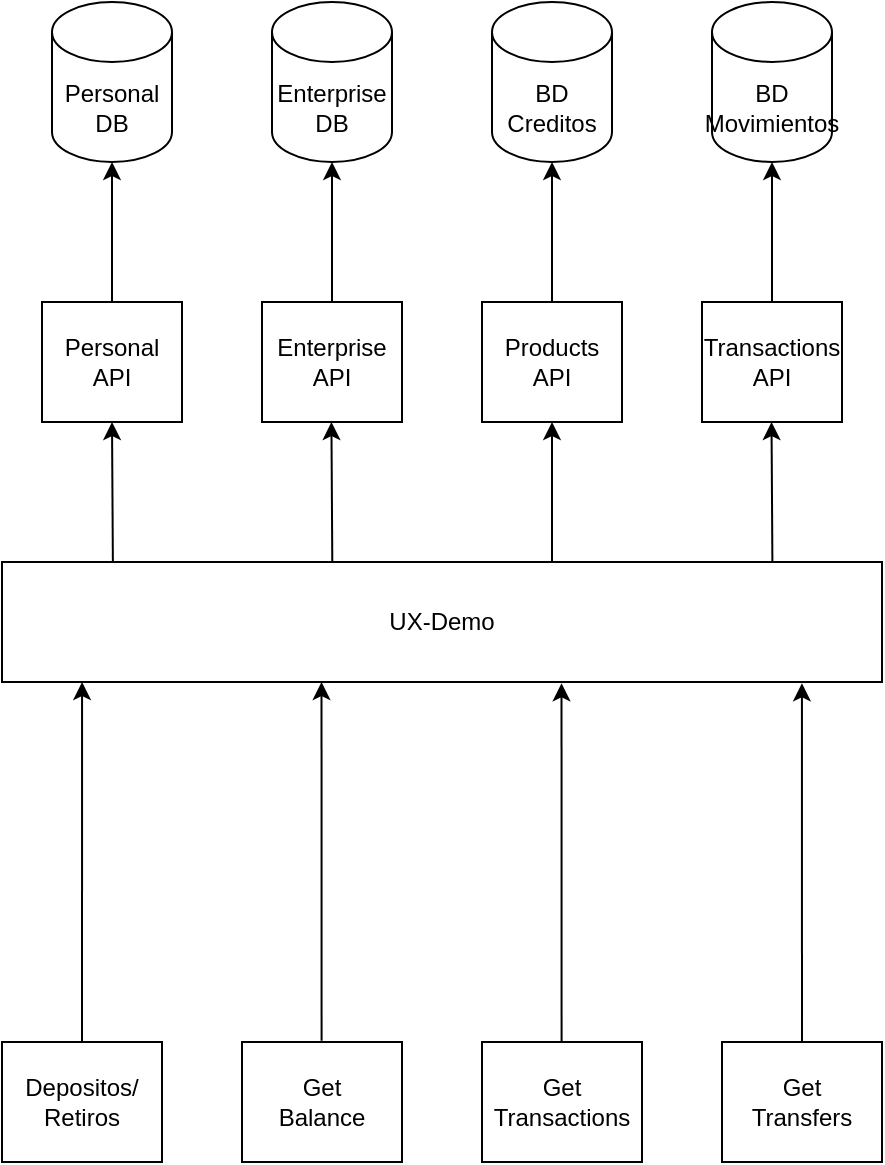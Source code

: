 <mxfile version="17.4.5" type="device" pages="2"><diagram id="IuZ8UtIoADJ6K-cjk_1B" name="Page-1"><mxGraphModel dx="1006" dy="667" grid="1" gridSize="10" guides="1" tooltips="1" connect="1" arrows="1" fold="1" page="1" pageScale="1" pageWidth="827" pageHeight="1169" math="0" shadow="0"><root><mxCell id="0"/><mxCell id="1" parent="0"/><mxCell id="a_QQHa1EiUxBRfrHj9vG-1" value="Personal DB" style="shape=cylinder3;whiteSpace=wrap;html=1;boundedLbl=1;backgroundOutline=1;size=15;" parent="1" vertex="1"><mxGeometry x="65" y="160" width="60" height="80" as="geometry"/></mxCell><mxCell id="a_QQHa1EiUxBRfrHj9vG-2" value="BD Creditos" style="shape=cylinder3;whiteSpace=wrap;html=1;boundedLbl=1;backgroundOutline=1;size=15;" parent="1" vertex="1"><mxGeometry x="285" y="160" width="60" height="80" as="geometry"/></mxCell><mxCell id="a_QQHa1EiUxBRfrHj9vG-3" value="Depositos/&lt;br&gt;Retiros" style="rounded=0;whiteSpace=wrap;html=1;" parent="1" vertex="1"><mxGeometry x="40" y="680" width="80" height="60" as="geometry"/></mxCell><mxCell id="a_QQHa1EiUxBRfrHj9vG-5" value="Get&lt;br&gt;Balance" style="rounded=0;whiteSpace=wrap;html=1;" parent="1" vertex="1"><mxGeometry x="160" y="680" width="80" height="60" as="geometry"/></mxCell><mxCell id="a_QQHa1EiUxBRfrHj9vG-8" value="" style="endArrow=classic;html=1;rounded=0;exitX=0.5;exitY=0;exitDx=0;exitDy=0;entryX=0.091;entryY=1;entryDx=0;entryDy=0;entryPerimeter=0;" parent="1" source="a_QQHa1EiUxBRfrHj9vG-3" target="a_QQHa1EiUxBRfrHj9vG-10" edge="1"><mxGeometry width="50" height="50" relative="1" as="geometry"><mxPoint x="50" y="610" as="sourcePoint"/><mxPoint x="100" y="560" as="targetPoint"/></mxGeometry></mxCell><mxCell id="a_QQHa1EiUxBRfrHj9vG-10" value="UX-Demo" style="rounded=0;whiteSpace=wrap;html=1;" parent="1" vertex="1"><mxGeometry x="40" y="440" width="440" height="60" as="geometry"/></mxCell><mxCell id="a_QQHa1EiUxBRfrHj9vG-11" value="Products API" style="rounded=0;whiteSpace=wrap;html=1;" parent="1" vertex="1"><mxGeometry x="280" y="310" width="70" height="60" as="geometry"/></mxCell><mxCell id="a_QQHa1EiUxBRfrHj9vG-13" value="" style="endArrow=classic;html=1;rounded=0;entryX=0.5;entryY=1;entryDx=0;entryDy=0;entryPerimeter=0;" parent="1" edge="1" target="a_QQHa1EiUxBRfrHj9vG-2" source="a_QQHa1EiUxBRfrHj9vG-11"><mxGeometry width="50" height="50" relative="1" as="geometry"><mxPoint x="419.5" y="410" as="sourcePoint"/><mxPoint x="419.5" y="260" as="targetPoint"/></mxGeometry></mxCell><mxCell id="a_QQHa1EiUxBRfrHj9vG-17" value="BD Movimientos" style="shape=cylinder3;whiteSpace=wrap;html=1;boundedLbl=1;backgroundOutline=1;size=15;" parent="1" vertex="1"><mxGeometry x="395" y="160" width="60" height="80" as="geometry"/></mxCell><mxCell id="a_QQHa1EiUxBRfrHj9vG-18" value="Get Transactions" style="rounded=0;whiteSpace=wrap;html=1;" parent="1" vertex="1"><mxGeometry x="280" y="680" width="80" height="60" as="geometry"/></mxCell><mxCell id="a_QQHa1EiUxBRfrHj9vG-20" value="Transactions &lt;br&gt;API" style="rounded=0;whiteSpace=wrap;html=1;" parent="1" vertex="1"><mxGeometry x="390" y="310" width="70" height="60" as="geometry"/></mxCell><mxCell id="a_QQHa1EiUxBRfrHj9vG-21" value="" style="endArrow=classic;html=1;rounded=0;exitX=0.5;exitY=0;exitDx=0;exitDy=0;entryX=0.5;entryY=1;entryDx=0;entryDy=0;entryPerimeter=0;" parent="1" edge="1" target="a_QQHa1EiUxBRfrHj9vG-17" source="a_QQHa1EiUxBRfrHj9vG-20"><mxGeometry width="50" height="50" relative="1" as="geometry"><mxPoint x="429.66" y="310" as="sourcePoint"/><mxPoint x="430" y="240" as="targetPoint"/></mxGeometry></mxCell><mxCell id="KYuFJ9629U5doPVNfK1--2" value="Get&lt;br&gt;Transfers" style="rounded=0;whiteSpace=wrap;html=1;" vertex="1" parent="1"><mxGeometry x="400" y="680" width="80" height="60" as="geometry"/></mxCell><mxCell id="KYuFJ9629U5doPVNfK1--3" value="" style="endArrow=classic;html=1;rounded=0;exitX=0.5;exitY=0;exitDx=0;exitDy=0;entryX=0.909;entryY=1.011;entryDx=0;entryDy=0;entryPerimeter=0;" edge="1" parent="1" source="KYuFJ9629U5doPVNfK1--2" target="a_QQHa1EiUxBRfrHj9vG-10"><mxGeometry width="50" height="50" relative="1" as="geometry"><mxPoint x="880" y="400" as="sourcePoint"/><mxPoint x="480" y="520" as="targetPoint"/></mxGeometry></mxCell><mxCell id="KYuFJ9629U5doPVNfK1--6" value="Enterprise DB" style="shape=cylinder3;whiteSpace=wrap;html=1;boundedLbl=1;backgroundOutline=1;size=15;" vertex="1" parent="1"><mxGeometry x="175" y="160" width="60" height="80" as="geometry"/></mxCell><mxCell id="KYuFJ9629U5doPVNfK1--10" value="Personal API" style="rounded=0;whiteSpace=wrap;html=1;" vertex="1" parent="1"><mxGeometry x="60" y="310" width="70" height="60" as="geometry"/></mxCell><mxCell id="KYuFJ9629U5doPVNfK1--11" value="Enterprise API" style="rounded=0;whiteSpace=wrap;html=1;" vertex="1" parent="1"><mxGeometry x="170" y="310" width="70" height="60" as="geometry"/></mxCell><mxCell id="KYuFJ9629U5doPVNfK1--13" value="" style="endArrow=classic;html=1;rounded=0;exitX=0.5;exitY=0;exitDx=0;exitDy=0;entryX=0.909;entryY=1.011;entryDx=0;entryDy=0;entryPerimeter=0;" edge="1" parent="1"><mxGeometry width="50" height="50" relative="1" as="geometry"><mxPoint x="319.8" y="680" as="sourcePoint"/><mxPoint x="319.76" y="500.66" as="targetPoint"/></mxGeometry></mxCell><mxCell id="KYuFJ9629U5doPVNfK1--14" value="" style="endArrow=classic;html=1;rounded=0;exitX=0.5;exitY=0;exitDx=0;exitDy=0;entryX=0.909;entryY=1.011;entryDx=0;entryDy=0;entryPerimeter=0;" edge="1" parent="1"><mxGeometry width="50" height="50" relative="1" as="geometry"><mxPoint x="199.8" y="679.34" as="sourcePoint"/><mxPoint x="199.76" y="500.0" as="targetPoint"/></mxGeometry></mxCell><mxCell id="KYuFJ9629U5doPVNfK1--15" value="" style="endArrow=classic;html=1;rounded=0;exitX=0.126;exitY=-0.002;exitDx=0;exitDy=0;entryX=0.5;entryY=1;entryDx=0;entryDy=0;exitPerimeter=0;" edge="1" parent="1" source="a_QQHa1EiUxBRfrHj9vG-10" target="KYuFJ9629U5doPVNfK1--10"><mxGeometry width="50" height="50" relative="1" as="geometry"><mxPoint x="130.04" y="559.67" as="sourcePoint"/><mxPoint x="130" y="380.33" as="targetPoint"/></mxGeometry></mxCell><mxCell id="KYuFJ9629U5doPVNfK1--16" value="" style="endArrow=classic;html=1;rounded=0;exitX=0.126;exitY=-0.002;exitDx=0;exitDy=0;entryX=0.5;entryY=1;entryDx=0;entryDy=0;exitPerimeter=0;" edge="1" parent="1"><mxGeometry width="50" height="50" relative="1" as="geometry"><mxPoint x="205.15" y="439.88" as="sourcePoint"/><mxPoint x="204.71" y="370" as="targetPoint"/></mxGeometry></mxCell><mxCell id="KYuFJ9629U5doPVNfK1--17" value="" style="endArrow=classic;html=1;rounded=0;entryX=0.5;entryY=1;entryDx=0;entryDy=0;" edge="1" parent="1" target="a_QQHa1EiUxBRfrHj9vG-11"><mxGeometry width="50" height="50" relative="1" as="geometry"><mxPoint x="315" y="440" as="sourcePoint"/><mxPoint x="319.76" y="370" as="targetPoint"/></mxGeometry></mxCell><mxCell id="KYuFJ9629U5doPVNfK1--18" value="" style="endArrow=classic;html=1;rounded=0;exitX=0.126;exitY=-0.002;exitDx=0;exitDy=0;entryX=0.5;entryY=1;entryDx=0;entryDy=0;exitPerimeter=0;" edge="1" parent="1"><mxGeometry width="50" height="50" relative="1" as="geometry"><mxPoint x="425.2" y="439.88" as="sourcePoint"/><mxPoint x="424.76" y="370" as="targetPoint"/></mxGeometry></mxCell><mxCell id="KYuFJ9629U5doPVNfK1--19" value="" style="endArrow=classic;html=1;rounded=0;entryX=0.5;entryY=1;entryDx=0;entryDy=0;entryPerimeter=0;exitX=0.5;exitY=0;exitDx=0;exitDy=0;" edge="1" parent="1" source="KYuFJ9629U5doPVNfK1--11" target="KYuFJ9629U5doPVNfK1--6"><mxGeometry width="50" height="50" relative="1" as="geometry"><mxPoint x="230" y="310" as="sourcePoint"/><mxPoint x="230" y="240" as="targetPoint"/></mxGeometry></mxCell><mxCell id="KYuFJ9629U5doPVNfK1--20" value="" style="endArrow=classic;html=1;rounded=0;entryX=0.5;entryY=1;entryDx=0;entryDy=0;entryPerimeter=0;exitX=0.5;exitY=0;exitDx=0;exitDy=0;" edge="1" parent="1" source="KYuFJ9629U5doPVNfK1--10" target="a_QQHa1EiUxBRfrHj9vG-1"><mxGeometry width="50" height="50" relative="1" as="geometry"><mxPoint x="130" y="310" as="sourcePoint"/><mxPoint x="130" y="240" as="targetPoint"/></mxGeometry></mxCell></root></mxGraphModel></diagram><diagram id="lpLo9djQ4YTZzFvlZy6b" name="Page-2"><mxGraphModel dx="1059" dy="1871" grid="1" gridSize="10" guides="1" tooltips="1" connect="1" arrows="1" fold="1" page="1" pageScale="1" pageWidth="827" pageHeight="1169" math="0" shadow="0"><root><mxCell id="0"/><mxCell id="1" parent="0"/><mxCell id="lYzwQVZU7XmkVxWhcohu-1" value="Table: Cuentas" style="shape=table;startSize=30;container=1;collapsible=1;childLayout=tableLayout;fixedRows=1;rowLines=0;fontStyle=1;align=center;resizeLast=1;" parent="1" vertex="1"><mxGeometry x="360" y="-40" width="200" height="300" as="geometry"/></mxCell><mxCell id="lYzwQVZU7XmkVxWhcohu-2" value="" style="shape=tableRow;horizontal=0;startSize=0;swimlaneHead=0;swimlaneBody=0;fillColor=none;collapsible=0;dropTarget=0;points=[[0,0.5],[1,0.5]];portConstraint=eastwest;top=0;left=0;right=0;bottom=1;" parent="lYzwQVZU7XmkVxWhcohu-1" vertex="1"><mxGeometry y="30" width="200" height="30" as="geometry"/></mxCell><mxCell id="lYzwQVZU7XmkVxWhcohu-3" value="PK" style="shape=partialRectangle;connectable=0;fillColor=none;top=0;left=0;bottom=0;right=0;fontStyle=1;overflow=hidden;" parent="lYzwQVZU7XmkVxWhcohu-2" vertex="1"><mxGeometry width="30" height="30" as="geometry"><mxRectangle width="30" height="30" as="alternateBounds"/></mxGeometry></mxCell><mxCell id="lYzwQVZU7XmkVxWhcohu-4" value="ID" style="shape=partialRectangle;connectable=0;fillColor=none;top=0;left=0;bottom=0;right=0;align=left;spacingLeft=6;fontStyle=5;overflow=hidden;" parent="lYzwQVZU7XmkVxWhcohu-2" vertex="1"><mxGeometry x="30" width="170" height="30" as="geometry"><mxRectangle width="170" height="30" as="alternateBounds"/></mxGeometry></mxCell><mxCell id="lYzwQVZU7XmkVxWhcohu-5" value="" style="shape=tableRow;horizontal=0;startSize=0;swimlaneHead=0;swimlaneBody=0;fillColor=none;collapsible=0;dropTarget=0;points=[[0,0.5],[1,0.5]];portConstraint=eastwest;top=0;left=0;right=0;bottom=0;" parent="lYzwQVZU7XmkVxWhcohu-1" vertex="1"><mxGeometry y="60" width="200" height="30" as="geometry"/></mxCell><mxCell id="lYzwQVZU7XmkVxWhcohu-6" value="" style="shape=partialRectangle;connectable=0;fillColor=none;top=0;left=0;bottom=0;right=0;editable=1;overflow=hidden;" parent="lYzwQVZU7XmkVxWhcohu-5" vertex="1"><mxGeometry width="30" height="30" as="geometry"><mxRectangle width="30" height="30" as="alternateBounds"/></mxGeometry></mxCell><mxCell id="lYzwQVZU7XmkVxWhcohu-7" value="IdCuenta" style="shape=partialRectangle;connectable=0;fillColor=none;top=0;left=0;bottom=0;right=0;align=left;spacingLeft=6;overflow=hidden;" parent="lYzwQVZU7XmkVxWhcohu-5" vertex="1"><mxGeometry x="30" width="170" height="30" as="geometry"><mxRectangle width="170" height="30" as="alternateBounds"/></mxGeometry></mxCell><mxCell id="lYzwQVZU7XmkVxWhcohu-8" value="" style="shape=tableRow;horizontal=0;startSize=0;swimlaneHead=0;swimlaneBody=0;fillColor=none;collapsible=0;dropTarget=0;points=[[0,0.5],[1,0.5]];portConstraint=eastwest;top=0;left=0;right=0;bottom=0;" parent="lYzwQVZU7XmkVxWhcohu-1" vertex="1"><mxGeometry y="90" width="200" height="30" as="geometry"/></mxCell><mxCell id="lYzwQVZU7XmkVxWhcohu-9" value="" style="shape=partialRectangle;connectable=0;fillColor=none;top=0;left=0;bottom=0;right=0;editable=1;overflow=hidden;" parent="lYzwQVZU7XmkVxWhcohu-8" vertex="1"><mxGeometry width="30" height="30" as="geometry"><mxRectangle width="30" height="30" as="alternateBounds"/></mxGeometry></mxCell><mxCell id="lYzwQVZU7XmkVxWhcohu-10" value="TipoCuenta" style="shape=partialRectangle;connectable=0;fillColor=none;top=0;left=0;bottom=0;right=0;align=left;spacingLeft=6;overflow=hidden;" parent="lYzwQVZU7XmkVxWhcohu-8" vertex="1"><mxGeometry x="30" width="170" height="30" as="geometry"><mxRectangle width="170" height="30" as="alternateBounds"/></mxGeometry></mxCell><mxCell id="lYzwQVZU7XmkVxWhcohu-11" value="" style="shape=tableRow;horizontal=0;startSize=0;swimlaneHead=0;swimlaneBody=0;fillColor=none;collapsible=0;dropTarget=0;points=[[0,0.5],[1,0.5]];portConstraint=eastwest;top=0;left=0;right=0;bottom=0;" parent="lYzwQVZU7XmkVxWhcohu-1" vertex="1"><mxGeometry y="120" width="200" height="30" as="geometry"/></mxCell><mxCell id="lYzwQVZU7XmkVxWhcohu-12" value="" style="shape=partialRectangle;connectable=0;fillColor=none;top=0;left=0;bottom=0;right=0;editable=1;overflow=hidden;" parent="lYzwQVZU7XmkVxWhcohu-11" vertex="1"><mxGeometry width="30" height="30" as="geometry"><mxRectangle width="30" height="30" as="alternateBounds"/></mxGeometry></mxCell><mxCell id="lYzwQVZU7XmkVxWhcohu-13" value="Balance" style="shape=partialRectangle;connectable=0;fillColor=none;top=0;left=0;bottom=0;right=0;align=left;spacingLeft=6;overflow=hidden;" parent="lYzwQVZU7XmkVxWhcohu-11" vertex="1"><mxGeometry x="30" width="170" height="30" as="geometry"><mxRectangle width="170" height="30" as="alternateBounds"/></mxGeometry></mxCell><mxCell id="lYzwQVZU7XmkVxWhcohu-159" style="shape=tableRow;horizontal=0;startSize=0;swimlaneHead=0;swimlaneBody=0;fillColor=none;collapsible=0;dropTarget=0;points=[[0,0.5],[1,0.5]];portConstraint=eastwest;top=0;left=0;right=0;bottom=0;" parent="lYzwQVZU7XmkVxWhcohu-1" vertex="1"><mxGeometry y="150" width="200" height="30" as="geometry"/></mxCell><mxCell id="lYzwQVZU7XmkVxWhcohu-160" style="shape=partialRectangle;connectable=0;fillColor=none;top=0;left=0;bottom=0;right=0;editable=1;overflow=hidden;" parent="lYzwQVZU7XmkVxWhcohu-159" vertex="1"><mxGeometry width="30" height="30" as="geometry"><mxRectangle width="30" height="30" as="alternateBounds"/></mxGeometry></mxCell><mxCell id="lYzwQVZU7XmkVxWhcohu-161" value="" style="shape=partialRectangle;connectable=0;fillColor=none;top=0;left=0;bottom=0;right=0;align=left;spacingLeft=6;overflow=hidden;" parent="lYzwQVZU7XmkVxWhcohu-159" vertex="1"><mxGeometry x="30" width="170" height="30" as="geometry"><mxRectangle width="170" height="30" as="alternateBounds"/></mxGeometry></mxCell><mxCell id="bgLL2fSjr_FcensS7A49-10" style="shape=tableRow;horizontal=0;startSize=0;swimlaneHead=0;swimlaneBody=0;fillColor=none;collapsible=0;dropTarget=0;points=[[0,0.5],[1,0.5]];portConstraint=eastwest;top=0;left=0;right=0;bottom=0;" vertex="1" parent="lYzwQVZU7XmkVxWhcohu-1"><mxGeometry y="180" width="200" height="30" as="geometry"/></mxCell><mxCell id="bgLL2fSjr_FcensS7A49-11" style="shape=partialRectangle;connectable=0;fillColor=none;top=0;left=0;bottom=0;right=0;editable=1;overflow=hidden;" vertex="1" parent="bgLL2fSjr_FcensS7A49-10"><mxGeometry width="30" height="30" as="geometry"><mxRectangle width="30" height="30" as="alternateBounds"/></mxGeometry></mxCell><mxCell id="bgLL2fSjr_FcensS7A49-12" value="TipoMoneda" style="shape=partialRectangle;connectable=0;fillColor=none;top=0;left=0;bottom=0;right=0;align=left;spacingLeft=6;overflow=hidden;" vertex="1" parent="bgLL2fSjr_FcensS7A49-10"><mxGeometry x="30" width="170" height="30" as="geometry"><mxRectangle width="170" height="30" as="alternateBounds"/></mxGeometry></mxCell><mxCell id="bgLL2fSjr_FcensS7A49-1" style="shape=tableRow;horizontal=0;startSize=0;swimlaneHead=0;swimlaneBody=0;fillColor=none;collapsible=0;dropTarget=0;points=[[0,0.5],[1,0.5]];portConstraint=eastwest;top=0;left=0;right=0;bottom=0;" vertex="1" parent="lYzwQVZU7XmkVxWhcohu-1"><mxGeometry y="210" width="200" height="30" as="geometry"/></mxCell><mxCell id="bgLL2fSjr_FcensS7A49-2" style="shape=partialRectangle;connectable=0;fillColor=none;top=0;left=0;bottom=0;right=0;editable=1;overflow=hidden;" vertex="1" parent="bgLL2fSjr_FcensS7A49-1"><mxGeometry width="30" height="30" as="geometry"><mxRectangle width="30" height="30" as="alternateBounds"/></mxGeometry></mxCell><mxCell id="bgLL2fSjr_FcensS7A49-3" value="Comision" style="shape=partialRectangle;connectable=0;fillColor=none;top=0;left=0;bottom=0;right=0;align=left;spacingLeft=6;overflow=hidden;" vertex="1" parent="bgLL2fSjr_FcensS7A49-1"><mxGeometry x="30" width="170" height="30" as="geometry"><mxRectangle width="170" height="30" as="alternateBounds"/></mxGeometry></mxCell><mxCell id="bgLL2fSjr_FcensS7A49-4" style="shape=tableRow;horizontal=0;startSize=0;swimlaneHead=0;swimlaneBody=0;fillColor=none;collapsible=0;dropTarget=0;points=[[0,0.5],[1,0.5]];portConstraint=eastwest;top=0;left=0;right=0;bottom=0;" vertex="1" parent="lYzwQVZU7XmkVxWhcohu-1"><mxGeometry y="240" width="200" height="30" as="geometry"/></mxCell><mxCell id="bgLL2fSjr_FcensS7A49-5" style="shape=partialRectangle;connectable=0;fillColor=none;top=0;left=0;bottom=0;right=0;editable=1;overflow=hidden;" vertex="1" parent="bgLL2fSjr_FcensS7A49-4"><mxGeometry width="30" height="30" as="geometry"><mxRectangle width="30" height="30" as="alternateBounds"/></mxGeometry></mxCell><mxCell id="bgLL2fSjr_FcensS7A49-6" value="LimiteMovimientos" style="shape=partialRectangle;connectable=0;fillColor=none;top=0;left=0;bottom=0;right=0;align=left;spacingLeft=6;overflow=hidden;" vertex="1" parent="bgLL2fSjr_FcensS7A49-4"><mxGeometry x="30" width="170" height="30" as="geometry"><mxRectangle width="170" height="30" as="alternateBounds"/></mxGeometry></mxCell><mxCell id="bgLL2fSjr_FcensS7A49-7" style="shape=tableRow;horizontal=0;startSize=0;swimlaneHead=0;swimlaneBody=0;fillColor=none;collapsible=0;dropTarget=0;points=[[0,0.5],[1,0.5]];portConstraint=eastwest;top=0;left=0;right=0;bottom=0;" vertex="1" parent="lYzwQVZU7XmkVxWhcohu-1"><mxGeometry y="270" width="200" height="30" as="geometry"/></mxCell><mxCell id="bgLL2fSjr_FcensS7A49-8" style="shape=partialRectangle;connectable=0;fillColor=none;top=0;left=0;bottom=0;right=0;editable=1;overflow=hidden;" vertex="1" parent="bgLL2fSjr_FcensS7A49-7"><mxGeometry width="30" height="30" as="geometry"><mxRectangle width="30" height="30" as="alternateBounds"/></mxGeometry></mxCell><mxCell id="bgLL2fSjr_FcensS7A49-9" value="DiaUnicoMovimiento" style="shape=partialRectangle;connectable=0;fillColor=none;top=0;left=0;bottom=0;right=0;align=left;spacingLeft=6;overflow=hidden;" vertex="1" parent="bgLL2fSjr_FcensS7A49-7"><mxGeometry x="30" width="170" height="30" as="geometry"><mxRectangle width="170" height="30" as="alternateBounds"/></mxGeometry></mxCell><mxCell id="lYzwQVZU7XmkVxWhcohu-15" value="Cliente Personal" style="shape=table;startSize=30;container=1;collapsible=1;childLayout=tableLayout;fixedRows=1;rowLines=0;fontStyle=1;align=center;resizeLast=1;spacing=2;" parent="1" vertex="1"><mxGeometry x="640" y="160" width="180" height="240" as="geometry"><mxRectangle x="360" y="80" width="70" height="30" as="alternateBounds"/></mxGeometry></mxCell><mxCell id="lYzwQVZU7XmkVxWhcohu-16" value="" style="shape=tableRow;horizontal=0;startSize=0;swimlaneHead=0;swimlaneBody=0;fillColor=none;collapsible=0;dropTarget=0;points=[[0,0.5],[1,0.5]];portConstraint=eastwest;top=0;left=0;right=0;bottom=1;" parent="lYzwQVZU7XmkVxWhcohu-15" vertex="1"><mxGeometry y="30" width="180" height="30" as="geometry"/></mxCell><mxCell id="lYzwQVZU7XmkVxWhcohu-17" value="PK" style="shape=partialRectangle;connectable=0;fillColor=none;top=0;left=0;bottom=0;right=0;fontStyle=1;overflow=hidden;" parent="lYzwQVZU7XmkVxWhcohu-16" vertex="1"><mxGeometry width="30" height="30" as="geometry"><mxRectangle width="30" height="30" as="alternateBounds"/></mxGeometry></mxCell><mxCell id="lYzwQVZU7XmkVxWhcohu-18" value="ID" style="shape=partialRectangle;connectable=0;fillColor=none;top=0;left=0;bottom=0;right=0;align=left;spacingLeft=6;fontStyle=5;overflow=hidden;" parent="lYzwQVZU7XmkVxWhcohu-16" vertex="1"><mxGeometry x="30" width="150" height="30" as="geometry"><mxRectangle width="150" height="30" as="alternateBounds"/></mxGeometry></mxCell><mxCell id="lYzwQVZU7XmkVxWhcohu-19" value="" style="shape=tableRow;horizontal=0;startSize=0;swimlaneHead=0;swimlaneBody=0;fillColor=none;collapsible=0;dropTarget=0;points=[[0,0.5],[1,0.5]];portConstraint=eastwest;top=0;left=0;right=0;bottom=0;" parent="lYzwQVZU7XmkVxWhcohu-15" vertex="1"><mxGeometry y="60" width="180" height="30" as="geometry"/></mxCell><mxCell id="lYzwQVZU7XmkVxWhcohu-20" value="" style="shape=partialRectangle;connectable=0;fillColor=none;top=0;left=0;bottom=0;right=0;editable=1;overflow=hidden;" parent="lYzwQVZU7XmkVxWhcohu-19" vertex="1"><mxGeometry width="30" height="30" as="geometry"><mxRectangle width="30" height="30" as="alternateBounds"/></mxGeometry></mxCell><mxCell id="lYzwQVZU7XmkVxWhcohu-21" value="Nombre" style="shape=partialRectangle;connectable=0;fillColor=none;top=0;left=0;bottom=0;right=0;align=left;spacingLeft=6;overflow=hidden;" parent="lYzwQVZU7XmkVxWhcohu-19" vertex="1"><mxGeometry x="30" width="150" height="30" as="geometry"><mxRectangle width="150" height="30" as="alternateBounds"/></mxGeometry></mxCell><mxCell id="lYzwQVZU7XmkVxWhcohu-22" value="" style="shape=tableRow;horizontal=0;startSize=0;swimlaneHead=0;swimlaneBody=0;fillColor=none;collapsible=0;dropTarget=0;points=[[0,0.5],[1,0.5]];portConstraint=eastwest;top=0;left=0;right=0;bottom=0;" parent="lYzwQVZU7XmkVxWhcohu-15" vertex="1"><mxGeometry y="90" width="180" height="30" as="geometry"/></mxCell><mxCell id="lYzwQVZU7XmkVxWhcohu-23" value="" style="shape=partialRectangle;connectable=0;fillColor=none;top=0;left=0;bottom=0;right=0;editable=1;overflow=hidden;" parent="lYzwQVZU7XmkVxWhcohu-22" vertex="1"><mxGeometry width="30" height="30" as="geometry"><mxRectangle width="30" height="30" as="alternateBounds"/></mxGeometry></mxCell><mxCell id="lYzwQVZU7XmkVxWhcohu-24" value="Apellido" style="shape=partialRectangle;connectable=0;fillColor=none;top=0;left=0;bottom=0;right=0;align=left;spacingLeft=6;overflow=hidden;" parent="lYzwQVZU7XmkVxWhcohu-22" vertex="1"><mxGeometry x="30" width="150" height="30" as="geometry"><mxRectangle width="150" height="30" as="alternateBounds"/></mxGeometry></mxCell><mxCell id="lYzwQVZU7XmkVxWhcohu-25" value="" style="shape=tableRow;horizontal=0;startSize=0;swimlaneHead=0;swimlaneBody=0;fillColor=none;collapsible=0;dropTarget=0;points=[[0,0.5],[1,0.5]];portConstraint=eastwest;top=0;left=0;right=0;bottom=0;" parent="lYzwQVZU7XmkVxWhcohu-15" vertex="1"><mxGeometry y="120" width="180" height="30" as="geometry"/></mxCell><mxCell id="lYzwQVZU7XmkVxWhcohu-26" value="" style="shape=partialRectangle;connectable=0;fillColor=none;top=0;left=0;bottom=0;right=0;editable=1;overflow=hidden;" parent="lYzwQVZU7XmkVxWhcohu-25" vertex="1"><mxGeometry width="30" height="30" as="geometry"><mxRectangle width="30" height="30" as="alternateBounds"/></mxGeometry></mxCell><mxCell id="lYzwQVZU7XmkVxWhcohu-27" value="Dni" style="shape=partialRectangle;connectable=0;fillColor=none;top=0;left=0;bottom=0;right=0;align=left;spacingLeft=6;overflow=hidden;" parent="lYzwQVZU7XmkVxWhcohu-25" vertex="1"><mxGeometry x="30" width="150" height="30" as="geometry"><mxRectangle width="150" height="30" as="alternateBounds"/></mxGeometry></mxCell><mxCell id="lYzwQVZU7XmkVxWhcohu-59" style="shape=tableRow;horizontal=0;startSize=0;swimlaneHead=0;swimlaneBody=0;fillColor=none;collapsible=0;dropTarget=0;points=[[0,0.5],[1,0.5]];portConstraint=eastwest;top=0;left=0;right=0;bottom=0;" parent="lYzwQVZU7XmkVxWhcohu-15" vertex="1"><mxGeometry y="150" width="180" height="30" as="geometry"/></mxCell><mxCell id="lYzwQVZU7XmkVxWhcohu-60" style="shape=partialRectangle;connectable=0;fillColor=none;top=0;left=0;bottom=0;right=0;editable=1;overflow=hidden;" parent="lYzwQVZU7XmkVxWhcohu-59" vertex="1"><mxGeometry width="30" height="30" as="geometry"><mxRectangle width="30" height="30" as="alternateBounds"/></mxGeometry></mxCell><mxCell id="lYzwQVZU7XmkVxWhcohu-61" value="TipoCliente" style="shape=partialRectangle;connectable=0;fillColor=none;top=0;left=0;bottom=0;right=0;align=left;spacingLeft=6;overflow=hidden;" parent="lYzwQVZU7XmkVxWhcohu-59" vertex="1"><mxGeometry x="30" width="150" height="30" as="geometry"><mxRectangle width="150" height="30" as="alternateBounds"/></mxGeometry></mxCell><mxCell id="lYzwQVZU7XmkVxWhcohu-62" style="shape=tableRow;horizontal=0;startSize=0;swimlaneHead=0;swimlaneBody=0;fillColor=none;collapsible=0;dropTarget=0;points=[[0,0.5],[1,0.5]];portConstraint=eastwest;top=0;left=0;right=0;bottom=0;" parent="lYzwQVZU7XmkVxWhcohu-15" vertex="1"><mxGeometry y="180" width="180" height="30" as="geometry"/></mxCell><mxCell id="lYzwQVZU7XmkVxWhcohu-63" style="shape=partialRectangle;connectable=0;fillColor=none;top=0;left=0;bottom=0;right=0;editable=1;overflow=hidden;" parent="lYzwQVZU7XmkVxWhcohu-62" vertex="1"><mxGeometry width="30" height="30" as="geometry"><mxRectangle width="30" height="30" as="alternateBounds"/></mxGeometry></mxCell><mxCell id="lYzwQVZU7XmkVxWhcohu-64" value="Telefono" style="shape=partialRectangle;connectable=0;fillColor=none;top=0;left=0;bottom=0;right=0;align=left;spacingLeft=6;overflow=hidden;" parent="lYzwQVZU7XmkVxWhcohu-62" vertex="1"><mxGeometry x="30" width="150" height="30" as="geometry"><mxRectangle width="150" height="30" as="alternateBounds"/></mxGeometry></mxCell><mxCell id="lYzwQVZU7XmkVxWhcohu-65" style="shape=tableRow;horizontal=0;startSize=0;swimlaneHead=0;swimlaneBody=0;fillColor=none;collapsible=0;dropTarget=0;points=[[0,0.5],[1,0.5]];portConstraint=eastwest;top=0;left=0;right=0;bottom=0;" parent="lYzwQVZU7XmkVxWhcohu-15" vertex="1"><mxGeometry y="210" width="180" height="30" as="geometry"/></mxCell><mxCell id="lYzwQVZU7XmkVxWhcohu-66" style="shape=partialRectangle;connectable=0;fillColor=none;top=0;left=0;bottom=0;right=0;editable=1;overflow=hidden;" parent="lYzwQVZU7XmkVxWhcohu-65" vertex="1"><mxGeometry width="30" height="30" as="geometry"><mxRectangle width="30" height="30" as="alternateBounds"/></mxGeometry></mxCell><mxCell id="lYzwQVZU7XmkVxWhcohu-67" value="Correo" style="shape=partialRectangle;connectable=0;fillColor=none;top=0;left=0;bottom=0;right=0;align=left;spacingLeft=6;overflow=hidden;" parent="lYzwQVZU7XmkVxWhcohu-65" vertex="1"><mxGeometry x="30" width="150" height="30" as="geometry"><mxRectangle width="150" height="30" as="alternateBounds"/></mxGeometry></mxCell><mxCell id="lYzwQVZU7XmkVxWhcohu-103" value="Cliente Empresarial" style="shape=table;startSize=30;container=1;collapsible=1;childLayout=tableLayout;fixedRows=1;rowLines=0;fontStyle=1;align=center;resizeLast=1;spacing=2;" parent="1" vertex="1"><mxGeometry x="80" y="160" width="180" height="270" as="geometry"><mxRectangle x="360" y="80" width="70" height="30" as="alternateBounds"/></mxGeometry></mxCell><mxCell id="lYzwQVZU7XmkVxWhcohu-104" value="" style="shape=tableRow;horizontal=0;startSize=0;swimlaneHead=0;swimlaneBody=0;fillColor=none;collapsible=0;dropTarget=0;points=[[0,0.5],[1,0.5]];portConstraint=eastwest;top=0;left=0;right=0;bottom=1;" parent="lYzwQVZU7XmkVxWhcohu-103" vertex="1"><mxGeometry y="30" width="180" height="30" as="geometry"/></mxCell><mxCell id="lYzwQVZU7XmkVxWhcohu-105" value="PK" style="shape=partialRectangle;connectable=0;fillColor=none;top=0;left=0;bottom=0;right=0;fontStyle=1;overflow=hidden;" parent="lYzwQVZU7XmkVxWhcohu-104" vertex="1"><mxGeometry width="30" height="30" as="geometry"><mxRectangle width="30" height="30" as="alternateBounds"/></mxGeometry></mxCell><mxCell id="lYzwQVZU7XmkVxWhcohu-106" value="ID" style="shape=partialRectangle;connectable=0;fillColor=none;top=0;left=0;bottom=0;right=0;align=left;spacingLeft=6;fontStyle=5;overflow=hidden;" parent="lYzwQVZU7XmkVxWhcohu-104" vertex="1"><mxGeometry x="30" width="150" height="30" as="geometry"><mxRectangle width="150" height="30" as="alternateBounds"/></mxGeometry></mxCell><mxCell id="lYzwQVZU7XmkVxWhcohu-107" value="" style="shape=tableRow;horizontal=0;startSize=0;swimlaneHead=0;swimlaneBody=0;fillColor=none;collapsible=0;dropTarget=0;points=[[0,0.5],[1,0.5]];portConstraint=eastwest;top=0;left=0;right=0;bottom=0;" parent="lYzwQVZU7XmkVxWhcohu-103" vertex="1"><mxGeometry y="60" width="180" height="30" as="geometry"/></mxCell><mxCell id="lYzwQVZU7XmkVxWhcohu-108" value="" style="shape=partialRectangle;connectable=0;fillColor=none;top=0;left=0;bottom=0;right=0;editable=1;overflow=hidden;" parent="lYzwQVZU7XmkVxWhcohu-107" vertex="1"><mxGeometry width="30" height="30" as="geometry"><mxRectangle width="30" height="30" as="alternateBounds"/></mxGeometry></mxCell><mxCell id="lYzwQVZU7XmkVxWhcohu-109" value="Nombre" style="shape=partialRectangle;connectable=0;fillColor=none;top=0;left=0;bottom=0;right=0;align=left;spacingLeft=6;overflow=hidden;" parent="lYzwQVZU7XmkVxWhcohu-107" vertex="1"><mxGeometry x="30" width="150" height="30" as="geometry"><mxRectangle width="150" height="30" as="alternateBounds"/></mxGeometry></mxCell><mxCell id="lYzwQVZU7XmkVxWhcohu-110" value="" style="shape=tableRow;horizontal=0;startSize=0;swimlaneHead=0;swimlaneBody=0;fillColor=none;collapsible=0;dropTarget=0;points=[[0,0.5],[1,0.5]];portConstraint=eastwest;top=0;left=0;right=0;bottom=0;" parent="lYzwQVZU7XmkVxWhcohu-103" vertex="1"><mxGeometry y="90" width="180" height="30" as="geometry"/></mxCell><mxCell id="lYzwQVZU7XmkVxWhcohu-111" value="" style="shape=partialRectangle;connectable=0;fillColor=none;top=0;left=0;bottom=0;right=0;editable=1;overflow=hidden;" parent="lYzwQVZU7XmkVxWhcohu-110" vertex="1"><mxGeometry width="30" height="30" as="geometry"><mxRectangle width="30" height="30" as="alternateBounds"/></mxGeometry></mxCell><mxCell id="lYzwQVZU7XmkVxWhcohu-112" value="Apellido" style="shape=partialRectangle;connectable=0;fillColor=none;top=0;left=0;bottom=0;right=0;align=left;spacingLeft=6;overflow=hidden;" parent="lYzwQVZU7XmkVxWhcohu-110" vertex="1"><mxGeometry x="30" width="150" height="30" as="geometry"><mxRectangle width="150" height="30" as="alternateBounds"/></mxGeometry></mxCell><mxCell id="lYzwQVZU7XmkVxWhcohu-113" value="" style="shape=tableRow;horizontal=0;startSize=0;swimlaneHead=0;swimlaneBody=0;fillColor=none;collapsible=0;dropTarget=0;points=[[0,0.5],[1,0.5]];portConstraint=eastwest;top=0;left=0;right=0;bottom=0;" parent="lYzwQVZU7XmkVxWhcohu-103" vertex="1"><mxGeometry y="120" width="180" height="30" as="geometry"/></mxCell><mxCell id="lYzwQVZU7XmkVxWhcohu-114" value="" style="shape=partialRectangle;connectable=0;fillColor=none;top=0;left=0;bottom=0;right=0;editable=1;overflow=hidden;" parent="lYzwQVZU7XmkVxWhcohu-113" vertex="1"><mxGeometry width="30" height="30" as="geometry"><mxRectangle width="30" height="30" as="alternateBounds"/></mxGeometry></mxCell><mxCell id="lYzwQVZU7XmkVxWhcohu-115" value="Dni" style="shape=partialRectangle;connectable=0;fillColor=none;top=0;left=0;bottom=0;right=0;align=left;spacingLeft=6;overflow=hidden;" parent="lYzwQVZU7XmkVxWhcohu-113" vertex="1"><mxGeometry x="30" width="150" height="30" as="geometry"><mxRectangle width="150" height="30" as="alternateBounds"/></mxGeometry></mxCell><mxCell id="lYzwQVZU7XmkVxWhcohu-116" style="shape=tableRow;horizontal=0;startSize=0;swimlaneHead=0;swimlaneBody=0;fillColor=none;collapsible=0;dropTarget=0;points=[[0,0.5],[1,0.5]];portConstraint=eastwest;top=0;left=0;right=0;bottom=0;" parent="lYzwQVZU7XmkVxWhcohu-103" vertex="1"><mxGeometry y="150" width="180" height="30" as="geometry"/></mxCell><mxCell id="lYzwQVZU7XmkVxWhcohu-117" style="shape=partialRectangle;connectable=0;fillColor=none;top=0;left=0;bottom=0;right=0;editable=1;overflow=hidden;" parent="lYzwQVZU7XmkVxWhcohu-116" vertex="1"><mxGeometry width="30" height="30" as="geometry"><mxRectangle width="30" height="30" as="alternateBounds"/></mxGeometry></mxCell><mxCell id="lYzwQVZU7XmkVxWhcohu-118" value="TipoCliente" style="shape=partialRectangle;connectable=0;fillColor=none;top=0;left=0;bottom=0;right=0;align=left;spacingLeft=6;overflow=hidden;" parent="lYzwQVZU7XmkVxWhcohu-116" vertex="1"><mxGeometry x="30" width="150" height="30" as="geometry"><mxRectangle width="150" height="30" as="alternateBounds"/></mxGeometry></mxCell><mxCell id="lYzwQVZU7XmkVxWhcohu-119" style="shape=tableRow;horizontal=0;startSize=0;swimlaneHead=0;swimlaneBody=0;fillColor=none;collapsible=0;dropTarget=0;points=[[0,0.5],[1,0.5]];portConstraint=eastwest;top=0;left=0;right=0;bottom=0;" parent="lYzwQVZU7XmkVxWhcohu-103" vertex="1"><mxGeometry y="180" width="180" height="30" as="geometry"/></mxCell><mxCell id="lYzwQVZU7XmkVxWhcohu-120" style="shape=partialRectangle;connectable=0;fillColor=none;top=0;left=0;bottom=0;right=0;editable=1;overflow=hidden;" parent="lYzwQVZU7XmkVxWhcohu-119" vertex="1"><mxGeometry width="30" height="30" as="geometry"><mxRectangle width="30" height="30" as="alternateBounds"/></mxGeometry></mxCell><mxCell id="lYzwQVZU7XmkVxWhcohu-121" value="Telefono" style="shape=partialRectangle;connectable=0;fillColor=none;top=0;left=0;bottom=0;right=0;align=left;spacingLeft=6;overflow=hidden;" parent="lYzwQVZU7XmkVxWhcohu-119" vertex="1"><mxGeometry x="30" width="150" height="30" as="geometry"><mxRectangle width="150" height="30" as="alternateBounds"/></mxGeometry></mxCell><mxCell id="lYzwQVZU7XmkVxWhcohu-122" style="shape=tableRow;horizontal=0;startSize=0;swimlaneHead=0;swimlaneBody=0;fillColor=none;collapsible=0;dropTarget=0;points=[[0,0.5],[1,0.5]];portConstraint=eastwest;top=0;left=0;right=0;bottom=0;" parent="lYzwQVZU7XmkVxWhcohu-103" vertex="1"><mxGeometry y="210" width="180" height="30" as="geometry"/></mxCell><mxCell id="lYzwQVZU7XmkVxWhcohu-123" style="shape=partialRectangle;connectable=0;fillColor=none;top=0;left=0;bottom=0;right=0;editable=1;overflow=hidden;" parent="lYzwQVZU7XmkVxWhcohu-122" vertex="1"><mxGeometry width="30" height="30" as="geometry"><mxRectangle width="30" height="30" as="alternateBounds"/></mxGeometry></mxCell><mxCell id="lYzwQVZU7XmkVxWhcohu-124" value="Correo" style="shape=partialRectangle;connectable=0;fillColor=none;top=0;left=0;bottom=0;right=0;align=left;spacingLeft=6;overflow=hidden;" parent="lYzwQVZU7XmkVxWhcohu-122" vertex="1"><mxGeometry x="30" width="150" height="30" as="geometry"><mxRectangle width="150" height="30" as="alternateBounds"/></mxGeometry></mxCell><mxCell id="lYzwQVZU7XmkVxWhcohu-125" style="shape=tableRow;horizontal=0;startSize=0;swimlaneHead=0;swimlaneBody=0;fillColor=none;collapsible=0;dropTarget=0;points=[[0,0.5],[1,0.5]];portConstraint=eastwest;top=0;left=0;right=0;bottom=0;" parent="lYzwQVZU7XmkVxWhcohu-103" vertex="1"><mxGeometry y="240" width="180" height="30" as="geometry"/></mxCell><mxCell id="lYzwQVZU7XmkVxWhcohu-126" style="shape=partialRectangle;connectable=0;fillColor=none;top=0;left=0;bottom=0;right=0;editable=1;overflow=hidden;" parent="lYzwQVZU7XmkVxWhcohu-125" vertex="1"><mxGeometry width="30" height="30" as="geometry"><mxRectangle width="30" height="30" as="alternateBounds"/></mxGeometry></mxCell><mxCell id="lYzwQVZU7XmkVxWhcohu-127" value="Firmante" style="shape=partialRectangle;connectable=0;fillColor=none;top=0;left=0;bottom=0;right=0;align=left;spacingLeft=6;overflow=hidden;" parent="lYzwQVZU7XmkVxWhcohu-125" vertex="1"><mxGeometry x="30" width="150" height="30" as="geometry"><mxRectangle width="150" height="30" as="alternateBounds"/></mxGeometry></mxCell><mxCell id="lYzwQVZU7XmkVxWhcohu-128" value="Table: Movimientos" style="shape=table;startSize=30;container=1;collapsible=1;childLayout=tableLayout;fixedRows=1;rowLines=0;fontStyle=1;align=center;resizeLast=1;" parent="1" vertex="1"><mxGeometry x="1000" y="120" width="180" height="210" as="geometry"/></mxCell><mxCell id="lYzwQVZU7XmkVxWhcohu-129" value="" style="shape=tableRow;horizontal=0;startSize=0;swimlaneHead=0;swimlaneBody=0;fillColor=none;collapsible=0;dropTarget=0;points=[[0,0.5],[1,0.5]];portConstraint=eastwest;top=0;left=0;right=0;bottom=1;" parent="lYzwQVZU7XmkVxWhcohu-128" vertex="1"><mxGeometry y="30" width="180" height="30" as="geometry"/></mxCell><mxCell id="lYzwQVZU7XmkVxWhcohu-130" value="PK" style="shape=partialRectangle;connectable=0;fillColor=none;top=0;left=0;bottom=0;right=0;fontStyle=1;overflow=hidden;" parent="lYzwQVZU7XmkVxWhcohu-129" vertex="1"><mxGeometry width="30" height="30" as="geometry"><mxRectangle width="30" height="30" as="alternateBounds"/></mxGeometry></mxCell><mxCell id="lYzwQVZU7XmkVxWhcohu-131" value="ID" style="shape=partialRectangle;connectable=0;fillColor=none;top=0;left=0;bottom=0;right=0;align=left;spacingLeft=6;fontStyle=5;overflow=hidden;" parent="lYzwQVZU7XmkVxWhcohu-129" vertex="1"><mxGeometry x="30" width="150" height="30" as="geometry"><mxRectangle width="150" height="30" as="alternateBounds"/></mxGeometry></mxCell><mxCell id="lYzwQVZU7XmkVxWhcohu-132" value="" style="shape=tableRow;horizontal=0;startSize=0;swimlaneHead=0;swimlaneBody=0;fillColor=none;collapsible=0;dropTarget=0;points=[[0,0.5],[1,0.5]];portConstraint=eastwest;top=0;left=0;right=0;bottom=0;" parent="lYzwQVZU7XmkVxWhcohu-128" vertex="1"><mxGeometry y="60" width="180" height="30" as="geometry"/></mxCell><mxCell id="lYzwQVZU7XmkVxWhcohu-133" value="" style="shape=partialRectangle;connectable=0;fillColor=none;top=0;left=0;bottom=0;right=0;editable=1;overflow=hidden;" parent="lYzwQVZU7XmkVxWhcohu-132" vertex="1"><mxGeometry width="30" height="30" as="geometry"><mxRectangle width="30" height="30" as="alternateBounds"/></mxGeometry></mxCell><mxCell id="lYzwQVZU7XmkVxWhcohu-134" value="Fecha" style="shape=partialRectangle;connectable=0;fillColor=none;top=0;left=0;bottom=0;right=0;align=left;spacingLeft=6;overflow=hidden;" parent="lYzwQVZU7XmkVxWhcohu-132" vertex="1"><mxGeometry x="30" width="150" height="30" as="geometry"><mxRectangle width="150" height="30" as="alternateBounds"/></mxGeometry></mxCell><mxCell id="lYzwQVZU7XmkVxWhcohu-135" value="" style="shape=tableRow;horizontal=0;startSize=0;swimlaneHead=0;swimlaneBody=0;fillColor=none;collapsible=0;dropTarget=0;points=[[0,0.5],[1,0.5]];portConstraint=eastwest;top=0;left=0;right=0;bottom=0;" parent="lYzwQVZU7XmkVxWhcohu-128" vertex="1"><mxGeometry y="90" width="180" height="30" as="geometry"/></mxCell><mxCell id="lYzwQVZU7XmkVxWhcohu-136" value="" style="shape=partialRectangle;connectable=0;fillColor=none;top=0;left=0;bottom=0;right=0;editable=1;overflow=hidden;" parent="lYzwQVZU7XmkVxWhcohu-135" vertex="1"><mxGeometry width="30" height="30" as="geometry"><mxRectangle width="30" height="30" as="alternateBounds"/></mxGeometry></mxCell><mxCell id="lYzwQVZU7XmkVxWhcohu-137" value="Importe" style="shape=partialRectangle;connectable=0;fillColor=none;top=0;left=0;bottom=0;right=0;align=left;spacingLeft=6;overflow=hidden;" parent="lYzwQVZU7XmkVxWhcohu-135" vertex="1"><mxGeometry x="30" width="150" height="30" as="geometry"><mxRectangle width="150" height="30" as="alternateBounds"/></mxGeometry></mxCell><mxCell id="lYzwQVZU7XmkVxWhcohu-138" value="" style="shape=tableRow;horizontal=0;startSize=0;swimlaneHead=0;swimlaneBody=0;fillColor=none;collapsible=0;dropTarget=0;points=[[0,0.5],[1,0.5]];portConstraint=eastwest;top=0;left=0;right=0;bottom=0;" parent="lYzwQVZU7XmkVxWhcohu-128" vertex="1"><mxGeometry y="120" width="180" height="30" as="geometry"/></mxCell><mxCell id="lYzwQVZU7XmkVxWhcohu-139" value="" style="shape=partialRectangle;connectable=0;fillColor=none;top=0;left=0;bottom=0;right=0;editable=1;overflow=hidden;" parent="lYzwQVZU7XmkVxWhcohu-138" vertex="1"><mxGeometry width="30" height="30" as="geometry"><mxRectangle width="30" height="30" as="alternateBounds"/></mxGeometry></mxCell><mxCell id="lYzwQVZU7XmkVxWhcohu-140" value="TipoTransaccion" style="shape=partialRectangle;connectable=0;fillColor=none;top=0;left=0;bottom=0;right=0;align=left;spacingLeft=6;overflow=hidden;" parent="lYzwQVZU7XmkVxWhcohu-138" vertex="1"><mxGeometry x="30" width="150" height="30" as="geometry"><mxRectangle width="150" height="30" as="alternateBounds"/></mxGeometry></mxCell><mxCell id="lYzwQVZU7XmkVxWhcohu-146" style="shape=tableRow;horizontal=0;startSize=0;swimlaneHead=0;swimlaneBody=0;fillColor=none;collapsible=0;dropTarget=0;points=[[0,0.5],[1,0.5]];portConstraint=eastwest;top=0;left=0;right=0;bottom=0;" parent="lYzwQVZU7XmkVxWhcohu-128" vertex="1"><mxGeometry y="150" width="180" height="30" as="geometry"/></mxCell><mxCell id="lYzwQVZU7XmkVxWhcohu-147" style="shape=partialRectangle;connectable=0;fillColor=none;top=0;left=0;bottom=0;right=0;editable=1;overflow=hidden;" parent="lYzwQVZU7XmkVxWhcohu-146" vertex="1"><mxGeometry width="30" height="30" as="geometry"><mxRectangle width="30" height="30" as="alternateBounds"/></mxGeometry></mxCell><mxCell id="lYzwQVZU7XmkVxWhcohu-148" value="IdCuenta" style="shape=partialRectangle;connectable=0;fillColor=none;top=0;left=0;bottom=0;right=0;align=left;spacingLeft=6;overflow=hidden;" parent="lYzwQVZU7XmkVxWhcohu-146" vertex="1"><mxGeometry x="30" width="150" height="30" as="geometry"><mxRectangle width="150" height="30" as="alternateBounds"/></mxGeometry></mxCell><mxCell id="lYzwQVZU7XmkVxWhcohu-149" style="shape=tableRow;horizontal=0;startSize=0;swimlaneHead=0;swimlaneBody=0;fillColor=none;collapsible=0;dropTarget=0;points=[[0,0.5],[1,0.5]];portConstraint=eastwest;top=0;left=0;right=0;bottom=0;" parent="lYzwQVZU7XmkVxWhcohu-128" vertex="1"><mxGeometry y="180" width="180" height="30" as="geometry"/></mxCell><mxCell id="lYzwQVZU7XmkVxWhcohu-150" style="shape=partialRectangle;connectable=0;fillColor=none;top=0;left=0;bottom=0;right=0;editable=1;overflow=hidden;" parent="lYzwQVZU7XmkVxWhcohu-149" vertex="1"><mxGeometry width="30" height="30" as="geometry"><mxRectangle width="30" height="30" as="alternateBounds"/></mxGeometry></mxCell><mxCell id="lYzwQVZU7XmkVxWhcohu-151" value="ComisionAplicada" style="shape=partialRectangle;connectable=0;fillColor=none;top=0;left=0;bottom=0;right=0;align=left;spacingLeft=6;overflow=hidden;" parent="lYzwQVZU7XmkVxWhcohu-149" vertex="1"><mxGeometry x="30" width="150" height="30" as="geometry"><mxRectangle width="150" height="30" as="alternateBounds"/></mxGeometry></mxCell><mxCell id="lYzwQVZU7XmkVxWhcohu-152" value="" style="edgeStyle=entityRelationEdgeStyle;fontSize=12;html=1;endArrow=ERoneToMany;rounded=0;entryX=1;entryY=0.5;entryDx=0;entryDy=0;exitX=-0.007;exitY=0.267;exitDx=0;exitDy=0;exitPerimeter=0;" parent="1" source="lYzwQVZU7XmkVxWhcohu-16" target="lYzwQVZU7XmkVxWhcohu-2" edge="1"><mxGeometry width="100" height="100" relative="1" as="geometry"><mxPoint x="590" y="170" as="sourcePoint"/><mxPoint x="690" y="70" as="targetPoint"/></mxGeometry></mxCell><mxCell id="lYzwQVZU7XmkVxWhcohu-155" value="" style="edgeStyle=entityRelationEdgeStyle;fontSize=12;html=1;endArrow=ERmany;startArrow=ERmany;rounded=0;exitX=1.017;exitY=0.173;exitDx=0;exitDy=0;exitPerimeter=0;entryX=0;entryY=0.5;entryDx=0;entryDy=0;" parent="1" source="lYzwQVZU7XmkVxWhcohu-104" target="lYzwQVZU7XmkVxWhcohu-2" edge="1"><mxGeometry width="100" height="100" relative="1" as="geometry"><mxPoint x="260" y="130" as="sourcePoint"/><mxPoint x="360" y="30" as="targetPoint"/></mxGeometry></mxCell><mxCell id="lYzwQVZU7XmkVxWhcohu-156" value="" style="edgeStyle=entityRelationEdgeStyle;fontSize=12;html=1;endArrow=ERoneToMany;rounded=0;entryX=-0.006;entryY=0.167;entryDx=0;entryDy=0;exitX=1.005;exitY=0.2;exitDx=0;exitDy=0;exitPerimeter=0;entryPerimeter=0;" parent="1" source="lYzwQVZU7XmkVxWhcohu-2" target="lYzwQVZU7XmkVxWhcohu-129" edge="1"><mxGeometry width="100" height="100" relative="1" as="geometry"><mxPoint x="570" y="270" as="sourcePoint"/><mxPoint x="680" y="505" as="targetPoint"/></mxGeometry></mxCell><mxCell id="bgLL2fSjr_FcensS7A49-13" value="IdCliente" style="shape=partialRectangle;connectable=0;fillColor=none;top=0;left=0;bottom=0;right=0;align=left;spacingLeft=6;overflow=hidden;" vertex="1" parent="1"><mxGeometry x="390" y="110" width="170" height="30" as="geometry"><mxRectangle width="170" height="30" as="alternateBounds"/></mxGeometry></mxCell></root></mxGraphModel></diagram></mxfile>